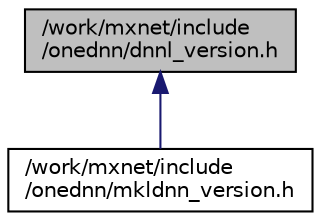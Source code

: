 digraph "/work/mxnet/include/onednn/dnnl_version.h"
{
 // LATEX_PDF_SIZE
  edge [fontname="Helvetica",fontsize="10",labelfontname="Helvetica",labelfontsize="10"];
  node [fontname="Helvetica",fontsize="10",shape=record];
  Node1 [label="/work/mxnet/include\l/onednn/dnnl_version.h",height=0.2,width=0.4,color="black", fillcolor="grey75", style="filled", fontcolor="black",tooltip=" "];
  Node1 -> Node2 [dir="back",color="midnightblue",fontsize="10",style="solid",fontname="Helvetica"];
  Node2 [label="/work/mxnet/include\l/onednn/mkldnn_version.h",height=0.2,width=0.4,color="black", fillcolor="white", style="filled",URL="$mkldnn__version_8h.html",tooltip=" "];
}
